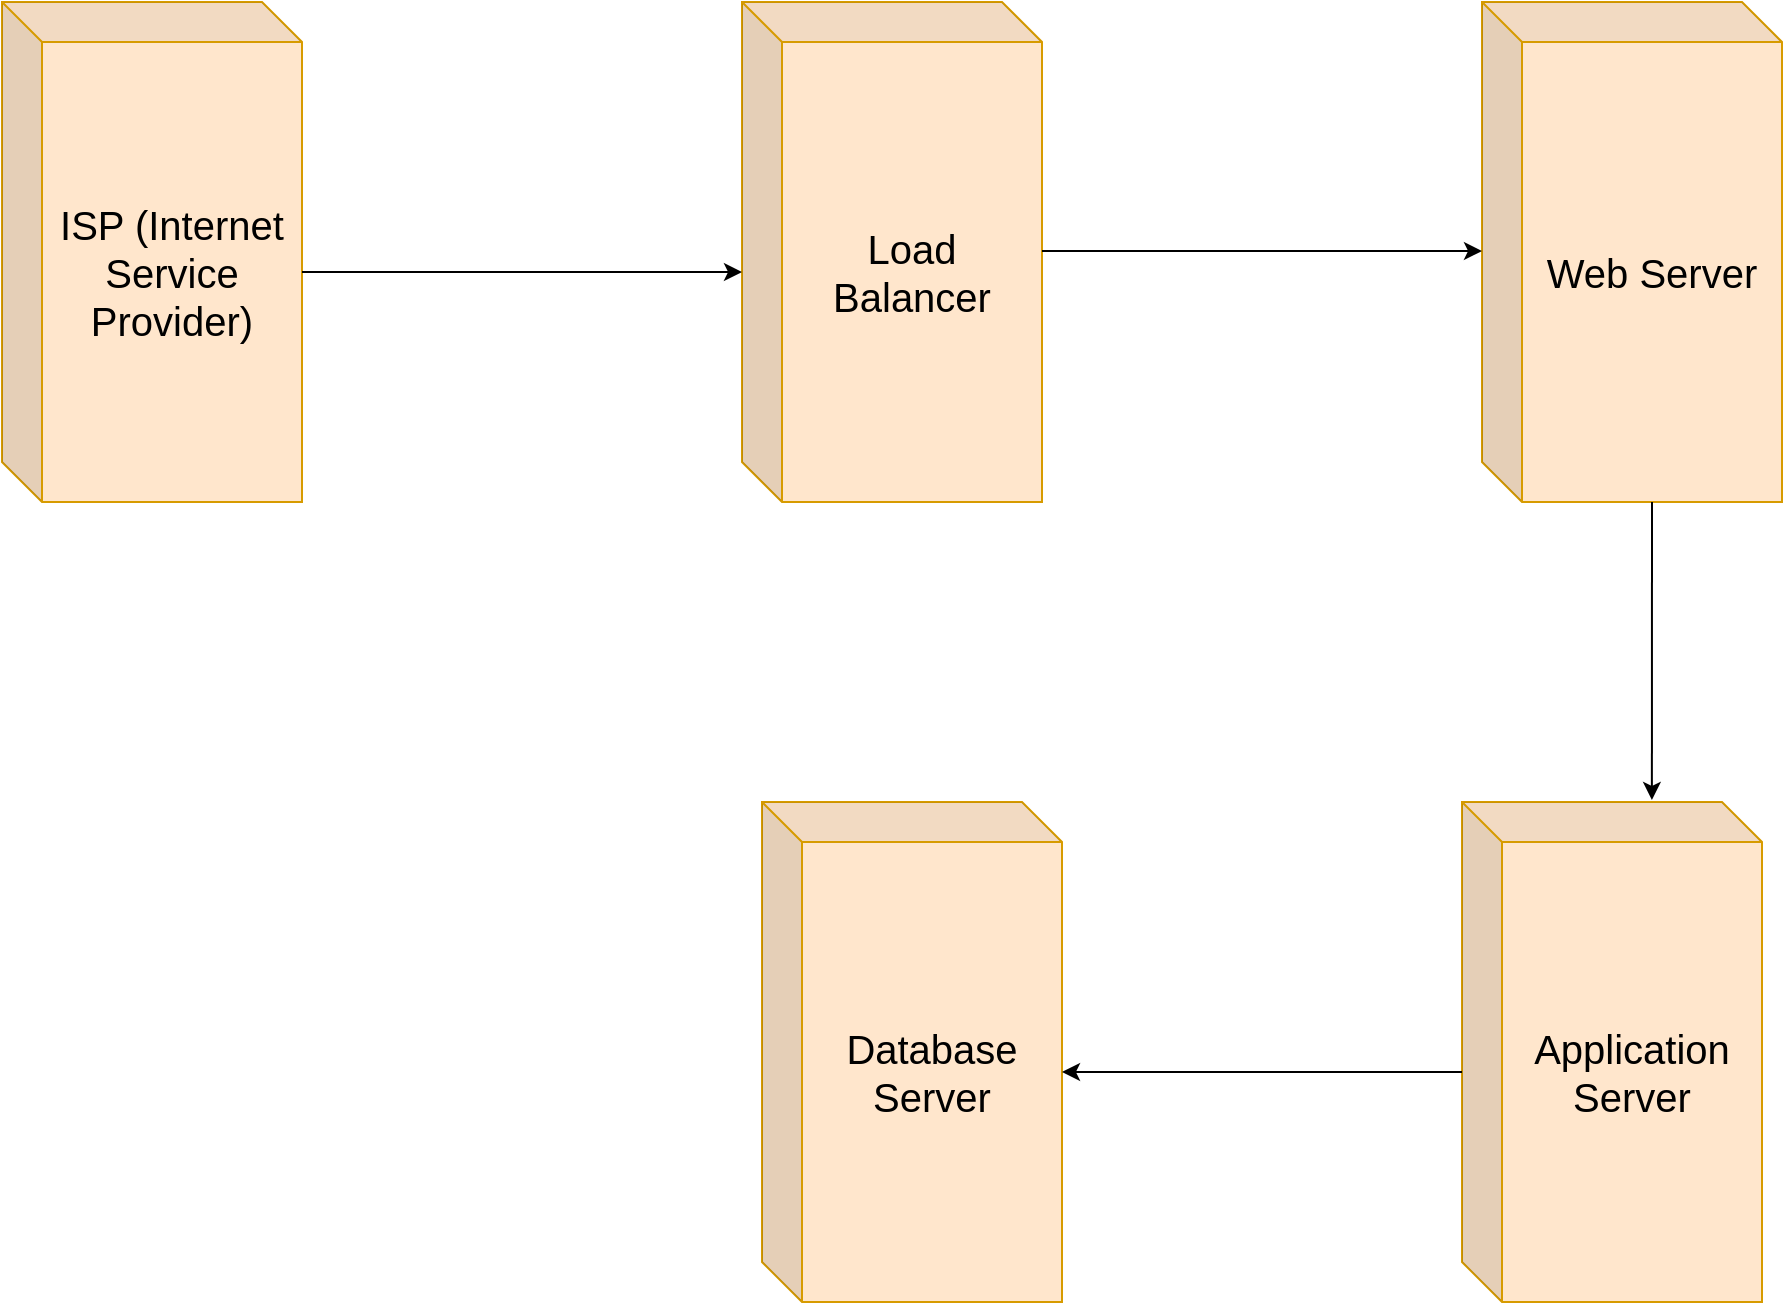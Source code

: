 <mxfile version="20.8.16"><diagram name="Page-1" id="-FTIAjP_x0dw6bPjXC4B"><mxGraphModel dx="1467" dy="783" grid="1" gridSize="10" guides="1" tooltips="1" connect="1" arrows="1" fold="1" page="1" pageScale="1" pageWidth="1100" pageHeight="850" math="0" shadow="0"><root><mxCell id="0"/><mxCell id="1" parent="0"/><mxCell id="i8rMSobShMYzG7Pwe_jH-1" value="ISP (Internet Service Provider)" style="shape=cube;whiteSpace=wrap;html=1;boundedLbl=1;backgroundOutline=1;darkOpacity=0.05;darkOpacity2=0.1;fontSize=20;fillColor=#ffe6cc;strokeColor=#d79b00;" vertex="1" parent="1"><mxGeometry x="80" y="80" width="150" height="250" as="geometry"/></mxCell><mxCell id="i8rMSobShMYzG7Pwe_jH-2" value="Load Balancer" style="shape=cube;whiteSpace=wrap;html=1;boundedLbl=1;backgroundOutline=1;darkOpacity=0.05;darkOpacity2=0.1;fontSize=20;fillColor=#ffe6cc;strokeColor=#d79b00;" vertex="1" parent="1"><mxGeometry x="450" y="80" width="150" height="250" as="geometry"/></mxCell><mxCell id="i8rMSobShMYzG7Pwe_jH-3" value="Web Server" style="shape=cube;whiteSpace=wrap;html=1;boundedLbl=1;backgroundOutline=1;darkOpacity=0.05;darkOpacity2=0.1;fontSize=20;fillColor=#ffe6cc;strokeColor=#d79b00;" vertex="1" parent="1"><mxGeometry x="820" y="80" width="150" height="250" as="geometry"/></mxCell><mxCell id="i8rMSobShMYzG7Pwe_jH-4" value="Database Server" style="shape=cube;whiteSpace=wrap;html=1;boundedLbl=1;backgroundOutline=1;darkOpacity=0.05;darkOpacity2=0.1;fontSize=20;fillColor=#ffe6cc;strokeColor=#d79b00;" vertex="1" parent="1"><mxGeometry x="460" y="480" width="150" height="250" as="geometry"/></mxCell><mxCell id="i8rMSobShMYzG7Pwe_jH-5" value="Application Server" style="shape=cube;whiteSpace=wrap;html=1;boundedLbl=1;backgroundOutline=1;darkOpacity=0.05;darkOpacity2=0.1;fontSize=20;fillColor=#ffe6cc;strokeColor=#d79b00;" vertex="1" parent="1"><mxGeometry x="810" y="480" width="150" height="250" as="geometry"/></mxCell><mxCell id="i8rMSobShMYzG7Pwe_jH-6" value="" style="endArrow=classic;html=1;rounded=0;fontSize=20;exitX=0;exitY=0;exitDx=150;exitDy=135;exitPerimeter=0;" edge="1" parent="1" source="i8rMSobShMYzG7Pwe_jH-1"><mxGeometry width="50" height="50" relative="1" as="geometry"><mxPoint x="490" y="400" as="sourcePoint"/><mxPoint x="450" y="215" as="targetPoint"/></mxGeometry></mxCell><mxCell id="i8rMSobShMYzG7Pwe_jH-7" value="" style="endArrow=classic;html=1;rounded=0;fontSize=20;exitX=0;exitY=0;exitDx=150;exitDy=135;exitPerimeter=0;" edge="1" parent="1"><mxGeometry width="50" height="50" relative="1" as="geometry"><mxPoint x="600" y="204.5" as="sourcePoint"/><mxPoint x="820" y="204.5" as="targetPoint"/></mxGeometry></mxCell><mxCell id="i8rMSobShMYzG7Pwe_jH-8" value="" style="endArrow=classic;html=1;rounded=0;fontSize=20;entryX=0;entryY=0;entryDx=150;entryDy=135;entryPerimeter=0;" edge="1" parent="1" target="i8rMSobShMYzG7Pwe_jH-4"><mxGeometry width="50" height="50" relative="1" as="geometry"><mxPoint x="810" y="615" as="sourcePoint"/><mxPoint x="830" y="214.5" as="targetPoint"/></mxGeometry></mxCell><mxCell id="i8rMSobShMYzG7Pwe_jH-9" value="" style="endArrow=classic;html=1;rounded=0;fontSize=20;exitX=0;exitY=0;exitDx=85;exitDy=250;exitPerimeter=0;entryX=0.633;entryY=-0.004;entryDx=0;entryDy=0;entryPerimeter=0;" edge="1" parent="1" source="i8rMSobShMYzG7Pwe_jH-3" target="i8rMSobShMYzG7Pwe_jH-5"><mxGeometry width="50" height="50" relative="1" as="geometry"><mxPoint x="620" y="224.5" as="sourcePoint"/><mxPoint x="840" y="224.5" as="targetPoint"/></mxGeometry></mxCell></root></mxGraphModel></diagram></mxfile>